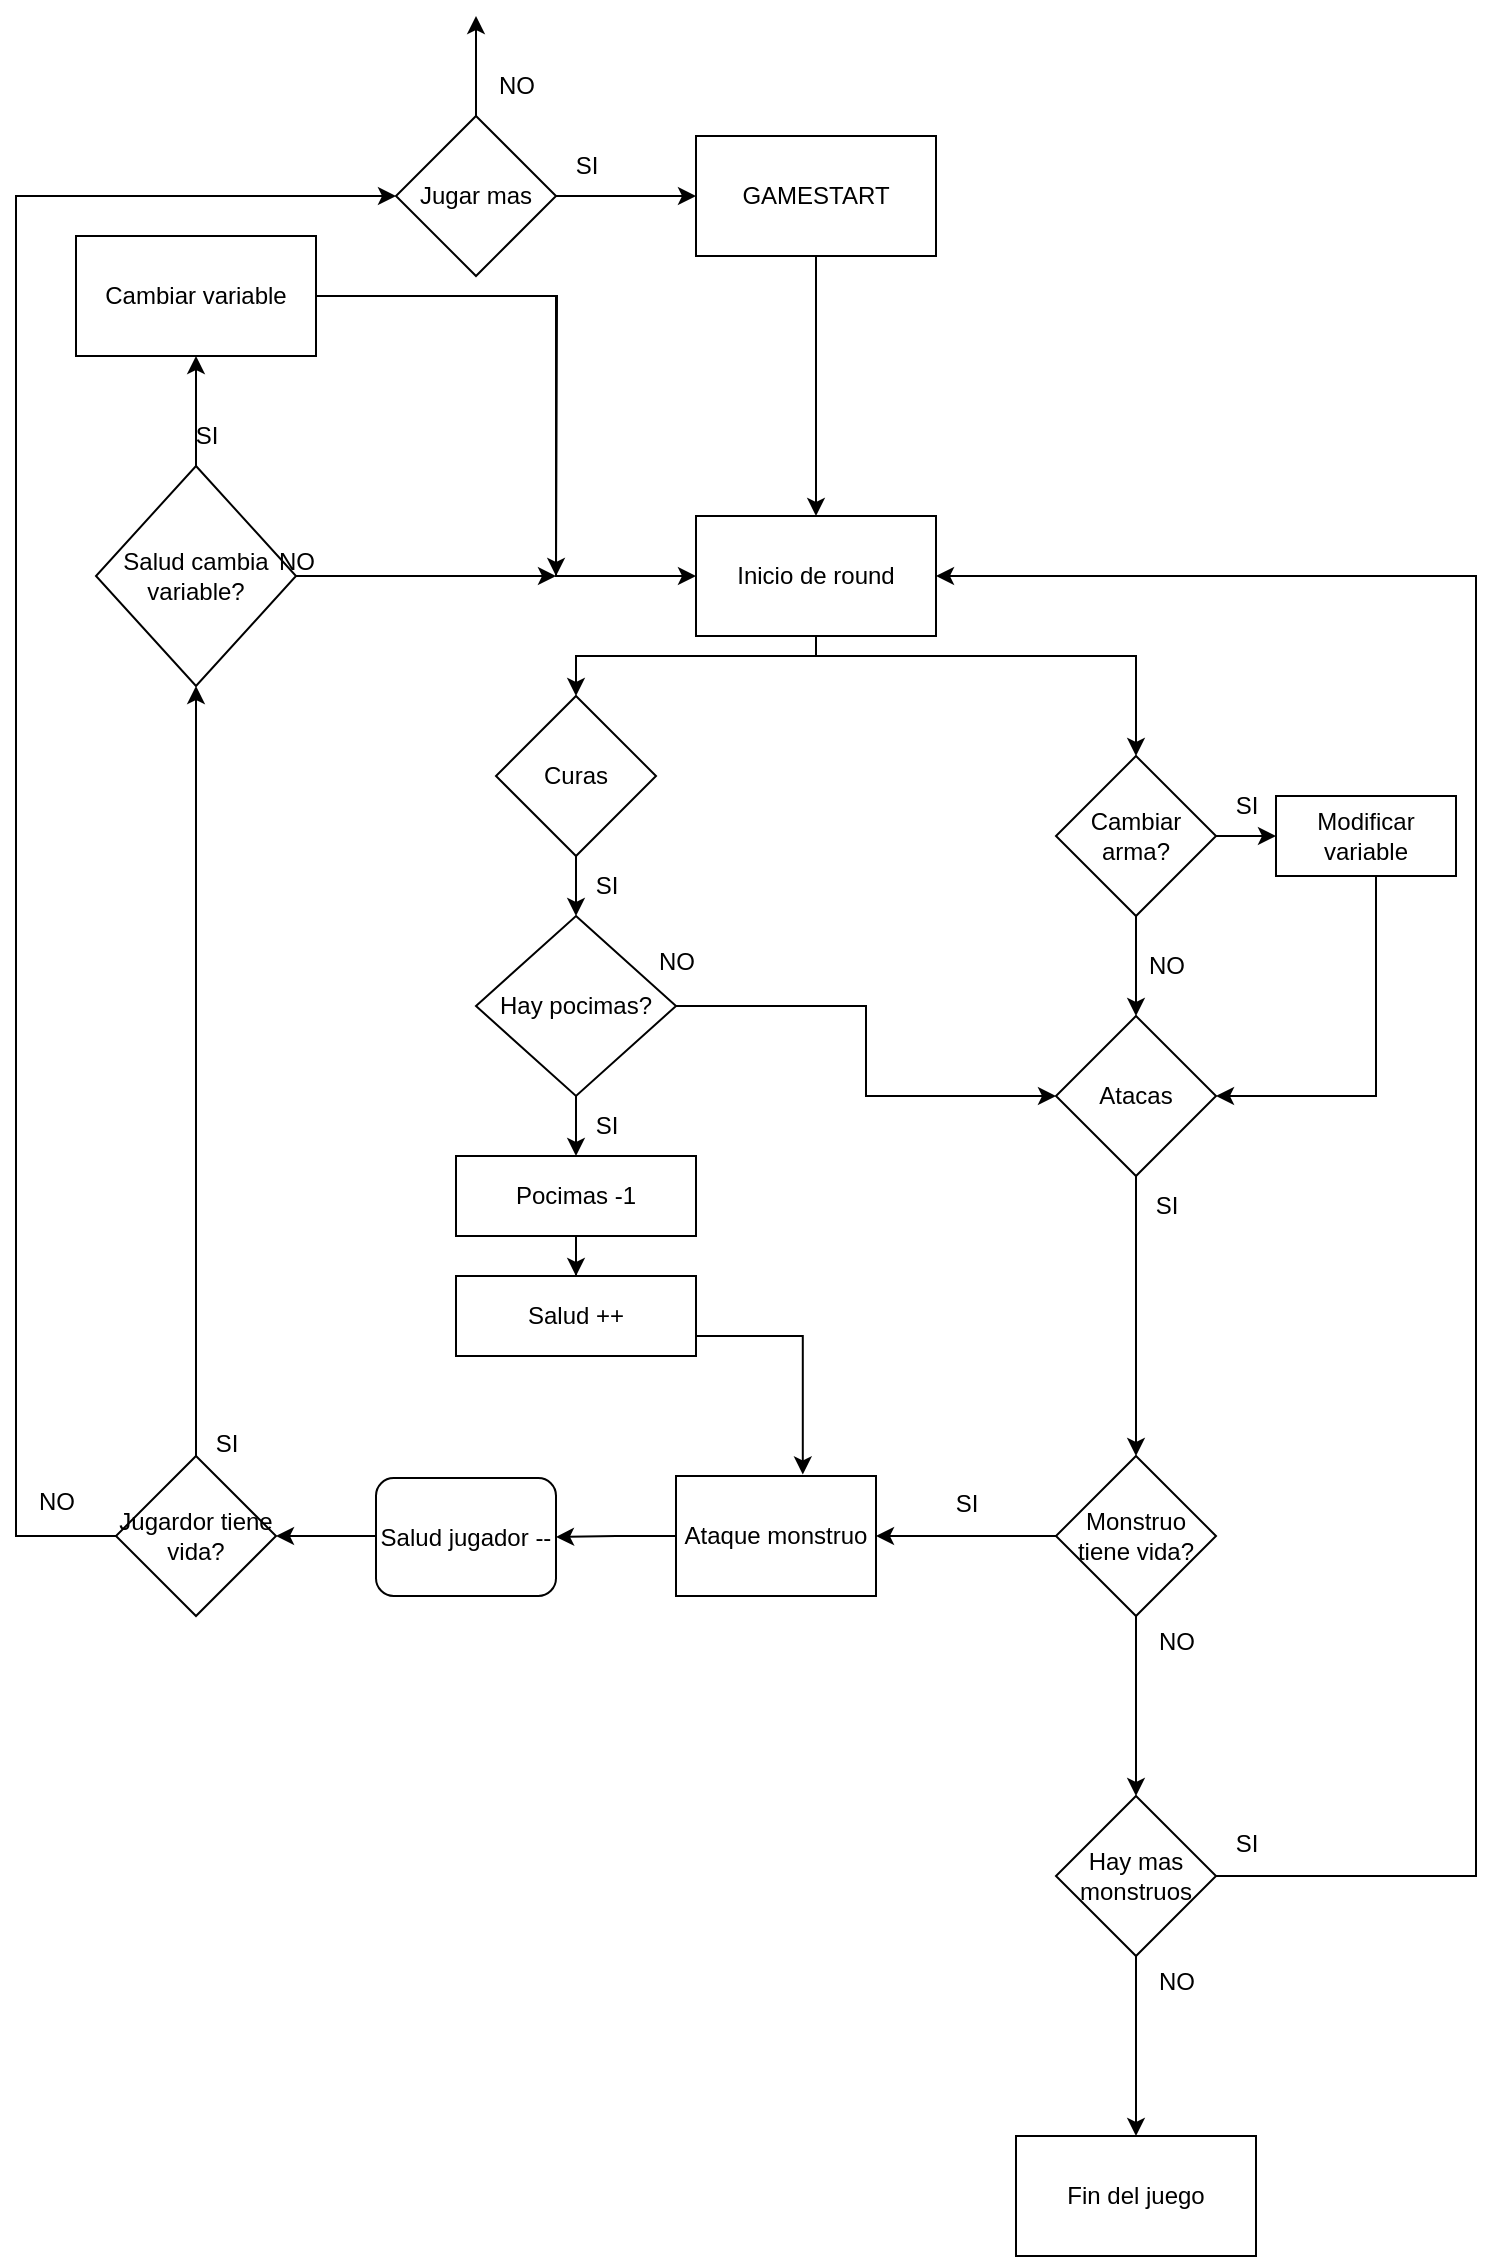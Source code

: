 <mxfile version="20.2.3" type="device"><diagram id="oPr77pniZUy2QYQ-nqiI" name="Página-1"><mxGraphModel dx="1654" dy="527" grid="1" gridSize="10" guides="1" tooltips="1" connect="1" arrows="1" fold="1" page="1" pageScale="1" pageWidth="827" pageHeight="1169" math="0" shadow="0"><root><mxCell id="0"/><mxCell id="1" parent="0"/><mxCell id="gHJEiSzhbEjdZ7OBiwkv-18" value="" style="edgeStyle=orthogonalEdgeStyle;rounded=0;orthogonalLoop=1;jettySize=auto;html=1;entryX=0.5;entryY=0;entryDx=0;entryDy=0;" parent="1" source="gHJEiSzhbEjdZ7OBiwkv-13" target="gHJEiSzhbEjdZ7OBiwkv-26" edge="1"><mxGeometry relative="1" as="geometry"><mxPoint x="360.0" y="540" as="targetPoint"/></mxGeometry></mxCell><mxCell id="gHJEiSzhbEjdZ7OBiwkv-13" value="GAMESTART" style="whiteSpace=wrap;html=1;rounded=0;" parent="1" vertex="1"><mxGeometry x="300" y="440" width="120" height="60" as="geometry"/></mxCell><mxCell id="gHJEiSzhbEjdZ7OBiwkv-20" value="" style="edgeStyle=orthogonalEdgeStyle;rounded=0;orthogonalLoop=1;jettySize=auto;html=1;exitX=0.5;exitY=1;exitDx=0;exitDy=0;entryX=0.5;entryY=0;entryDx=0;entryDy=0;" parent="1" target="pOAFJDugLklDQWLsSsty-37" edge="1" source="gHJEiSzhbEjdZ7OBiwkv-26"><mxGeometry relative="1" as="geometry"><mxPoint x="360" y="730" as="sourcePoint"/><Array as="points"><mxPoint x="360" y="700"/><mxPoint x="520" y="700"/></Array><mxPoint x="520" y="760" as="targetPoint"/></mxGeometry></mxCell><mxCell id="gHJEiSzhbEjdZ7OBiwkv-29" value="" style="edgeStyle=orthogonalEdgeStyle;rounded=0;orthogonalLoop=1;jettySize=auto;html=1;exitX=0.5;exitY=1;exitDx=0;exitDy=0;" parent="1" source="gHJEiSzhbEjdZ7OBiwkv-19" target="gHJEiSzhbEjdZ7OBiwkv-28" edge="1"><mxGeometry relative="1" as="geometry"><mxPoint x="520" y="940" as="sourcePoint"/><Array as="points"><mxPoint x="520" y="1140"/></Array></mxGeometry></mxCell><mxCell id="gHJEiSzhbEjdZ7OBiwkv-19" value="Atacas" style="rhombus;whiteSpace=wrap;html=1;rounded=0;" parent="1" vertex="1"><mxGeometry x="480" y="880" width="80" height="80" as="geometry"/></mxCell><mxCell id="pOAFJDugLklDQWLsSsty-19" value="" style="edgeStyle=orthogonalEdgeStyle;rounded=0;orthogonalLoop=1;jettySize=auto;html=1;" edge="1" parent="1" source="gHJEiSzhbEjdZ7OBiwkv-21" target="pOAFJDugLklDQWLsSsty-18"><mxGeometry relative="1" as="geometry"/></mxCell><mxCell id="gHJEiSzhbEjdZ7OBiwkv-21" value="Curas" style="rhombus;whiteSpace=wrap;html=1;rounded=0;" parent="1" vertex="1"><mxGeometry x="200" y="720" width="80" height="80" as="geometry"/></mxCell><mxCell id="pOAFJDugLklDQWLsSsty-14" style="edgeStyle=orthogonalEdgeStyle;rounded=0;orthogonalLoop=1;jettySize=auto;html=1;" edge="1" parent="1" source="gHJEiSzhbEjdZ7OBiwkv-26" target="gHJEiSzhbEjdZ7OBiwkv-21"><mxGeometry relative="1" as="geometry"><Array as="points"><mxPoint x="360" y="700"/><mxPoint x="240" y="700"/></Array></mxGeometry></mxCell><mxCell id="gHJEiSzhbEjdZ7OBiwkv-26" value="Inicio de round" style="whiteSpace=wrap;html=1;rounded=0;" parent="1" vertex="1"><mxGeometry x="300" y="630" width="120" height="60" as="geometry"/></mxCell><mxCell id="gHJEiSzhbEjdZ7OBiwkv-31" value="" style="edgeStyle=orthogonalEdgeStyle;rounded=0;orthogonalLoop=1;jettySize=auto;html=1;" parent="1" source="gHJEiSzhbEjdZ7OBiwkv-28" edge="1"><mxGeometry relative="1" as="geometry"><mxPoint x="520" y="1270" as="targetPoint"/></mxGeometry></mxCell><mxCell id="gHJEiSzhbEjdZ7OBiwkv-33" value="" style="edgeStyle=orthogonalEdgeStyle;rounded=0;orthogonalLoop=1;jettySize=auto;html=1;" parent="1" source="gHJEiSzhbEjdZ7OBiwkv-28" target="gHJEiSzhbEjdZ7OBiwkv-32" edge="1"><mxGeometry relative="1" as="geometry"/></mxCell><mxCell id="gHJEiSzhbEjdZ7OBiwkv-28" value="Monstruo tiene vida?" style="rhombus;whiteSpace=wrap;html=1;rounded=0;" parent="1" vertex="1"><mxGeometry x="480" y="1100" width="80" height="80" as="geometry"/></mxCell><mxCell id="gHJEiSzhbEjdZ7OBiwkv-34" style="edgeStyle=orthogonalEdgeStyle;rounded=0;orthogonalLoop=1;jettySize=auto;html=1;entryX=1;entryY=0.5;entryDx=0;entryDy=0;exitX=1;exitY=0.5;exitDx=0;exitDy=0;" parent="1" source="gHJEiSzhbEjdZ7OBiwkv-55" target="gHJEiSzhbEjdZ7OBiwkv-26" edge="1"><mxGeometry relative="1" as="geometry"><mxPoint x="500" y="1420" as="sourcePoint"/><Array as="points"><mxPoint x="690" y="1310"/><mxPoint x="690" y="660"/></Array><mxPoint x="480" y="660" as="targetPoint"/></mxGeometry></mxCell><mxCell id="pOAFJDugLklDQWLsSsty-50" value="" style="edgeStyle=orthogonalEdgeStyle;rounded=0;orthogonalLoop=1;jettySize=auto;html=1;" edge="1" parent="1" source="gHJEiSzhbEjdZ7OBiwkv-32" target="pOAFJDugLklDQWLsSsty-49"><mxGeometry relative="1" as="geometry"/></mxCell><mxCell id="gHJEiSzhbEjdZ7OBiwkv-32" value="Ataque monstruo" style="whiteSpace=wrap;html=1;rounded=0;" parent="1" vertex="1"><mxGeometry x="290" y="1110" width="100" height="60" as="geometry"/></mxCell><mxCell id="pOAFJDugLklDQWLsSsty-28" value="" style="edgeStyle=orthogonalEdgeStyle;rounded=0;orthogonalLoop=1;jettySize=auto;html=1;" edge="1" parent="1" source="gHJEiSzhbEjdZ7OBiwkv-35" target="pOAFJDugLklDQWLsSsty-27"><mxGeometry relative="1" as="geometry"><Array as="points"><mxPoint x="50" y="810"/><mxPoint x="50" y="810"/></Array></mxGeometry></mxCell><mxCell id="pOAFJDugLklDQWLsSsty-61" style="edgeStyle=orthogonalEdgeStyle;rounded=0;orthogonalLoop=1;jettySize=auto;html=1;entryX=0;entryY=0.5;entryDx=0;entryDy=0;" edge="1" parent="1" source="gHJEiSzhbEjdZ7OBiwkv-35" target="gHJEiSzhbEjdZ7OBiwkv-40"><mxGeometry relative="1" as="geometry"><mxPoint x="-40" y="455.2" as="targetPoint"/><Array as="points"><mxPoint x="-40" y="1140"/><mxPoint x="-40" y="470"/></Array></mxGeometry></mxCell><mxCell id="gHJEiSzhbEjdZ7OBiwkv-35" value="&lt;div&gt;Jugardor tiene vida?&lt;/div&gt;" style="rhombus;whiteSpace=wrap;html=1;rounded=0;" parent="1" vertex="1"><mxGeometry x="10" y="1100" width="80" height="80" as="geometry"/></mxCell><mxCell id="gHJEiSzhbEjdZ7OBiwkv-41" value="" style="edgeStyle=orthogonalEdgeStyle;rounded=0;orthogonalLoop=1;jettySize=auto;html=1;" parent="1" source="gHJEiSzhbEjdZ7OBiwkv-40" target="gHJEiSzhbEjdZ7OBiwkv-13" edge="1"><mxGeometry relative="1" as="geometry"/></mxCell><mxCell id="pOAFJDugLklDQWLsSsty-69" style="edgeStyle=orthogonalEdgeStyle;rounded=0;orthogonalLoop=1;jettySize=auto;html=1;" edge="1" parent="1" source="gHJEiSzhbEjdZ7OBiwkv-40"><mxGeometry relative="1" as="geometry"><mxPoint x="190" y="380" as="targetPoint"/></mxGeometry></mxCell><mxCell id="gHJEiSzhbEjdZ7OBiwkv-40" value="Jugar mas" style="rhombus;whiteSpace=wrap;html=1;rounded=0;" parent="1" vertex="1"><mxGeometry x="150" y="430" width="80" height="80" as="geometry"/></mxCell><mxCell id="gHJEiSzhbEjdZ7OBiwkv-51" value="&lt;div&gt;SI&lt;/div&gt;" style="text;html=1;align=center;verticalAlign=middle;resizable=0;points=[];autosize=1;strokeColor=none;fillColor=none;" parent="1" vertex="1"><mxGeometry x="420" y="1109" width="30" height="30" as="geometry"/></mxCell><mxCell id="gHJEiSzhbEjdZ7OBiwkv-53" value="&lt;div&gt;NO&lt;/div&gt;&lt;div&gt;&lt;br&gt;&lt;/div&gt;" style="text;html=1;align=center;verticalAlign=middle;resizable=0;points=[];autosize=1;strokeColor=none;fillColor=none;" parent="1" vertex="1"><mxGeometry x="-40" y="1110" width="40" height="40" as="geometry"/></mxCell><mxCell id="gHJEiSzhbEjdZ7OBiwkv-54" value="&lt;div&gt;NO&lt;/div&gt;&lt;div&gt;&lt;br&gt;&lt;/div&gt;" style="text;html=1;align=center;verticalAlign=middle;resizable=0;points=[];autosize=1;strokeColor=none;fillColor=none;" parent="1" vertex="1"><mxGeometry x="520" y="1180" width="40" height="40" as="geometry"/></mxCell><mxCell id="gHJEiSzhbEjdZ7OBiwkv-60" value="" style="edgeStyle=orthogonalEdgeStyle;rounded=0;orthogonalLoop=1;jettySize=auto;html=1;" parent="1" source="gHJEiSzhbEjdZ7OBiwkv-55" target="gHJEiSzhbEjdZ7OBiwkv-59" edge="1"><mxGeometry relative="1" as="geometry"/></mxCell><mxCell id="gHJEiSzhbEjdZ7OBiwkv-55" value="Hay mas monstruos" style="rhombus;whiteSpace=wrap;html=1;" parent="1" vertex="1"><mxGeometry x="480" y="1270" width="80" height="80" as="geometry"/></mxCell><mxCell id="gHJEiSzhbEjdZ7OBiwkv-56" value="&lt;div&gt;SI&lt;/div&gt;" style="text;html=1;align=center;verticalAlign=middle;resizable=0;points=[];autosize=1;strokeColor=none;fillColor=none;" parent="1" vertex="1"><mxGeometry x="560" y="1279" width="30" height="30" as="geometry"/></mxCell><mxCell id="gHJEiSzhbEjdZ7OBiwkv-57" value="&lt;div&gt;NO&lt;/div&gt;&lt;div&gt;&lt;br&gt;&lt;/div&gt;" style="text;html=1;align=center;verticalAlign=middle;resizable=0;points=[];autosize=1;strokeColor=none;fillColor=none;" parent="1" vertex="1"><mxGeometry x="520" y="1350" width="40" height="40" as="geometry"/></mxCell><mxCell id="gHJEiSzhbEjdZ7OBiwkv-59" value="Fin del juego" style="whiteSpace=wrap;html=1;" parent="1" vertex="1"><mxGeometry x="460" y="1440" width="120" height="60" as="geometry"/></mxCell><mxCell id="pOAFJDugLklDQWLsSsty-20" style="edgeStyle=orthogonalEdgeStyle;rounded=0;orthogonalLoop=1;jettySize=auto;html=1;entryX=0;entryY=0.5;entryDx=0;entryDy=0;" edge="1" parent="1" source="pOAFJDugLklDQWLsSsty-18" target="gHJEiSzhbEjdZ7OBiwkv-19"><mxGeometry relative="1" as="geometry"/></mxCell><mxCell id="pOAFJDugLklDQWLsSsty-25" value="" style="edgeStyle=orthogonalEdgeStyle;rounded=0;orthogonalLoop=1;jettySize=auto;html=1;" edge="1" parent="1" source="pOAFJDugLklDQWLsSsty-18" target="pOAFJDugLklDQWLsSsty-24"><mxGeometry relative="1" as="geometry"/></mxCell><mxCell id="pOAFJDugLklDQWLsSsty-18" value="Hay pocimas?" style="rhombus;whiteSpace=wrap;html=1;rounded=0;" vertex="1" parent="1"><mxGeometry x="190" y="830" width="100" height="90" as="geometry"/></mxCell><mxCell id="pOAFJDugLklDQWLsSsty-21" value="&lt;div&gt;NO&lt;/div&gt;&lt;div&gt;&lt;br&gt;&lt;/div&gt;" style="text;html=1;align=center;verticalAlign=middle;resizable=0;points=[];autosize=1;strokeColor=none;fillColor=none;" vertex="1" parent="1"><mxGeometry x="270" y="840" width="40" height="40" as="geometry"/></mxCell><mxCell id="pOAFJDugLklDQWLsSsty-66" value="" style="edgeStyle=orthogonalEdgeStyle;rounded=0;orthogonalLoop=1;jettySize=auto;html=1;" edge="1" parent="1" source="pOAFJDugLklDQWLsSsty-24" target="pOAFJDugLklDQWLsSsty-65"><mxGeometry relative="1" as="geometry"/></mxCell><mxCell id="pOAFJDugLklDQWLsSsty-24" value="Pocimas -1" style="whiteSpace=wrap;html=1;rounded=0;" vertex="1" parent="1"><mxGeometry x="180" y="950" width="120" height="40" as="geometry"/></mxCell><mxCell id="pOAFJDugLklDQWLsSsty-33" value="" style="edgeStyle=orthogonalEdgeStyle;rounded=0;orthogonalLoop=1;jettySize=auto;html=1;" edge="1" parent="1" source="pOAFJDugLklDQWLsSsty-27" target="pOAFJDugLklDQWLsSsty-32"><mxGeometry relative="1" as="geometry"/></mxCell><mxCell id="pOAFJDugLklDQWLsSsty-35" style="edgeStyle=orthogonalEdgeStyle;rounded=0;orthogonalLoop=1;jettySize=auto;html=1;" edge="1" parent="1" source="pOAFJDugLklDQWLsSsty-27"><mxGeometry relative="1" as="geometry"><mxPoint x="230" y="660" as="targetPoint"/></mxGeometry></mxCell><mxCell id="pOAFJDugLklDQWLsSsty-27" value="Salud cambia variable?" style="rhombus;whiteSpace=wrap;html=1;rounded=0;" vertex="1" parent="1"><mxGeometry y="605" width="100" height="110" as="geometry"/></mxCell><mxCell id="pOAFJDugLklDQWLsSsty-31" value="&lt;div&gt;NO&lt;/div&gt;&lt;div&gt;&lt;br&gt;&lt;/div&gt;" style="text;html=1;align=center;verticalAlign=middle;resizable=0;points=[];autosize=1;strokeColor=none;fillColor=none;" vertex="1" parent="1"><mxGeometry x="80" y="640" width="40" height="40" as="geometry"/></mxCell><mxCell id="pOAFJDugLklDQWLsSsty-34" style="edgeStyle=orthogonalEdgeStyle;rounded=0;orthogonalLoop=1;jettySize=auto;html=1;entryX=0;entryY=0.5;entryDx=0;entryDy=0;" edge="1" parent="1" source="pOAFJDugLklDQWLsSsty-32" target="gHJEiSzhbEjdZ7OBiwkv-26"><mxGeometry relative="1" as="geometry"><mxPoint x="230" y="670" as="targetPoint"/><Array as="points"><mxPoint x="230" y="520"/><mxPoint x="230" y="660"/></Array></mxGeometry></mxCell><mxCell id="pOAFJDugLklDQWLsSsty-68" style="edgeStyle=orthogonalEdgeStyle;rounded=0;orthogonalLoop=1;jettySize=auto;html=1;" edge="1" parent="1" source="pOAFJDugLklDQWLsSsty-32"><mxGeometry relative="1" as="geometry"><mxPoint x="230" y="660" as="targetPoint"/></mxGeometry></mxCell><mxCell id="pOAFJDugLklDQWLsSsty-32" value="Cambiar variable" style="whiteSpace=wrap;html=1;rounded=0;" vertex="1" parent="1"><mxGeometry x="-10" y="490" width="120" height="60" as="geometry"/></mxCell><mxCell id="pOAFJDugLklDQWLsSsty-36" value="SI&lt;br&gt;" style="text;html=1;align=center;verticalAlign=middle;resizable=0;points=[];autosize=1;strokeColor=none;fillColor=none;" vertex="1" parent="1"><mxGeometry x="40" y="575" width="30" height="30" as="geometry"/></mxCell><mxCell id="pOAFJDugLklDQWLsSsty-38" style="edgeStyle=orthogonalEdgeStyle;rounded=0;orthogonalLoop=1;jettySize=auto;html=1;entryX=0.5;entryY=0;entryDx=0;entryDy=0;" edge="1" parent="1" source="pOAFJDugLklDQWLsSsty-37" target="gHJEiSzhbEjdZ7OBiwkv-19"><mxGeometry relative="1" as="geometry"/></mxCell><mxCell id="pOAFJDugLklDQWLsSsty-40" value="" style="edgeStyle=orthogonalEdgeStyle;rounded=0;orthogonalLoop=1;jettySize=auto;html=1;" edge="1" parent="1" source="pOAFJDugLklDQWLsSsty-37" target="pOAFJDugLklDQWLsSsty-39"><mxGeometry relative="1" as="geometry"/></mxCell><mxCell id="pOAFJDugLklDQWLsSsty-37" value="Cambiar arma?" style="rhombus;whiteSpace=wrap;html=1;rounded=0;" vertex="1" parent="1"><mxGeometry x="480" y="750" width="80" height="80" as="geometry"/></mxCell><mxCell id="pOAFJDugLklDQWLsSsty-41" style="edgeStyle=orthogonalEdgeStyle;rounded=0;orthogonalLoop=1;jettySize=auto;html=1;entryX=1;entryY=0.5;entryDx=0;entryDy=0;" edge="1" parent="1" source="pOAFJDugLklDQWLsSsty-39" target="gHJEiSzhbEjdZ7OBiwkv-19"><mxGeometry relative="1" as="geometry"><mxPoint x="635" y="910" as="targetPoint"/><Array as="points"><mxPoint x="640" y="920"/></Array></mxGeometry></mxCell><mxCell id="pOAFJDugLklDQWLsSsty-39" value="Modificar variable" style="whiteSpace=wrap;html=1;rounded=0;" vertex="1" parent="1"><mxGeometry x="590" y="770" width="90" height="40" as="geometry"/></mxCell><mxCell id="pOAFJDugLklDQWLsSsty-42" value="SI" style="text;html=1;align=center;verticalAlign=middle;resizable=0;points=[];autosize=1;strokeColor=none;fillColor=none;" vertex="1" parent="1"><mxGeometry x="560" y="760" width="30" height="30" as="geometry"/></mxCell><mxCell id="pOAFJDugLklDQWLsSsty-43" value="NO" style="text;html=1;align=center;verticalAlign=middle;resizable=0;points=[];autosize=1;strokeColor=none;fillColor=none;" vertex="1" parent="1"><mxGeometry x="515" y="840" width="40" height="30" as="geometry"/></mxCell><mxCell id="pOAFJDugLklDQWLsSsty-44" value="SI&lt;br&gt;" style="text;html=1;align=center;verticalAlign=middle;resizable=0;points=[];autosize=1;strokeColor=none;fillColor=none;" vertex="1" parent="1"><mxGeometry x="240" y="800" width="30" height="30" as="geometry"/></mxCell><mxCell id="pOAFJDugLklDQWLsSsty-45" value="SI&lt;br&gt;" style="text;html=1;align=center;verticalAlign=middle;resizable=0;points=[];autosize=1;strokeColor=none;fillColor=none;" vertex="1" parent="1"><mxGeometry x="240" y="920" width="30" height="30" as="geometry"/></mxCell><mxCell id="pOAFJDugLklDQWLsSsty-46" value="SI" style="text;html=1;align=center;verticalAlign=middle;resizable=0;points=[];autosize=1;strokeColor=none;fillColor=none;" vertex="1" parent="1"><mxGeometry x="520" y="960" width="30" height="30" as="geometry"/></mxCell><mxCell id="pOAFJDugLklDQWLsSsty-60" value="" style="edgeStyle=orthogonalEdgeStyle;rounded=0;orthogonalLoop=1;jettySize=auto;html=1;" edge="1" parent="1" source="pOAFJDugLklDQWLsSsty-49"><mxGeometry relative="1" as="geometry"><mxPoint x="90" y="1140" as="targetPoint"/><Array as="points"><mxPoint x="100" y="1141"/></Array></mxGeometry></mxCell><mxCell id="pOAFJDugLklDQWLsSsty-49" value="Salud jugador --" style="rounded=1;whiteSpace=wrap;html=1;" vertex="1" parent="1"><mxGeometry x="140" y="1111" width="90" height="59" as="geometry"/></mxCell><mxCell id="pOAFJDugLklDQWLsSsty-62" value="&lt;div&gt;SI&lt;/div&gt;" style="text;html=1;align=center;verticalAlign=middle;resizable=0;points=[];autosize=1;strokeColor=none;fillColor=none;" vertex="1" parent="1"><mxGeometry x="50" y="1079" width="30" height="30" as="geometry"/></mxCell><mxCell id="pOAFJDugLklDQWLsSsty-67" style="edgeStyle=orthogonalEdgeStyle;rounded=0;orthogonalLoop=1;jettySize=auto;html=1;entryX=0.634;entryY=-0.013;entryDx=0;entryDy=0;entryPerimeter=0;exitX=1;exitY=0.75;exitDx=0;exitDy=0;" edge="1" parent="1" source="pOAFJDugLklDQWLsSsty-65" target="gHJEiSzhbEjdZ7OBiwkv-32"><mxGeometry relative="1" as="geometry"/></mxCell><mxCell id="pOAFJDugLklDQWLsSsty-65" value="Salud ++" style="whiteSpace=wrap;html=1;rounded=0;" vertex="1" parent="1"><mxGeometry x="180" y="1010" width="120" height="40" as="geometry"/></mxCell><mxCell id="pOAFJDugLklDQWLsSsty-70" value="NO" style="text;html=1;align=center;verticalAlign=middle;resizable=0;points=[];autosize=1;strokeColor=none;fillColor=none;" vertex="1" parent="1"><mxGeometry x="190" y="400" width="40" height="30" as="geometry"/></mxCell><mxCell id="pOAFJDugLklDQWLsSsty-71" value="SI" style="text;html=1;align=center;verticalAlign=middle;resizable=0;points=[];autosize=1;strokeColor=none;fillColor=none;" vertex="1" parent="1"><mxGeometry x="230" y="440" width="30" height="30" as="geometry"/></mxCell></root></mxGraphModel></diagram></mxfile>
